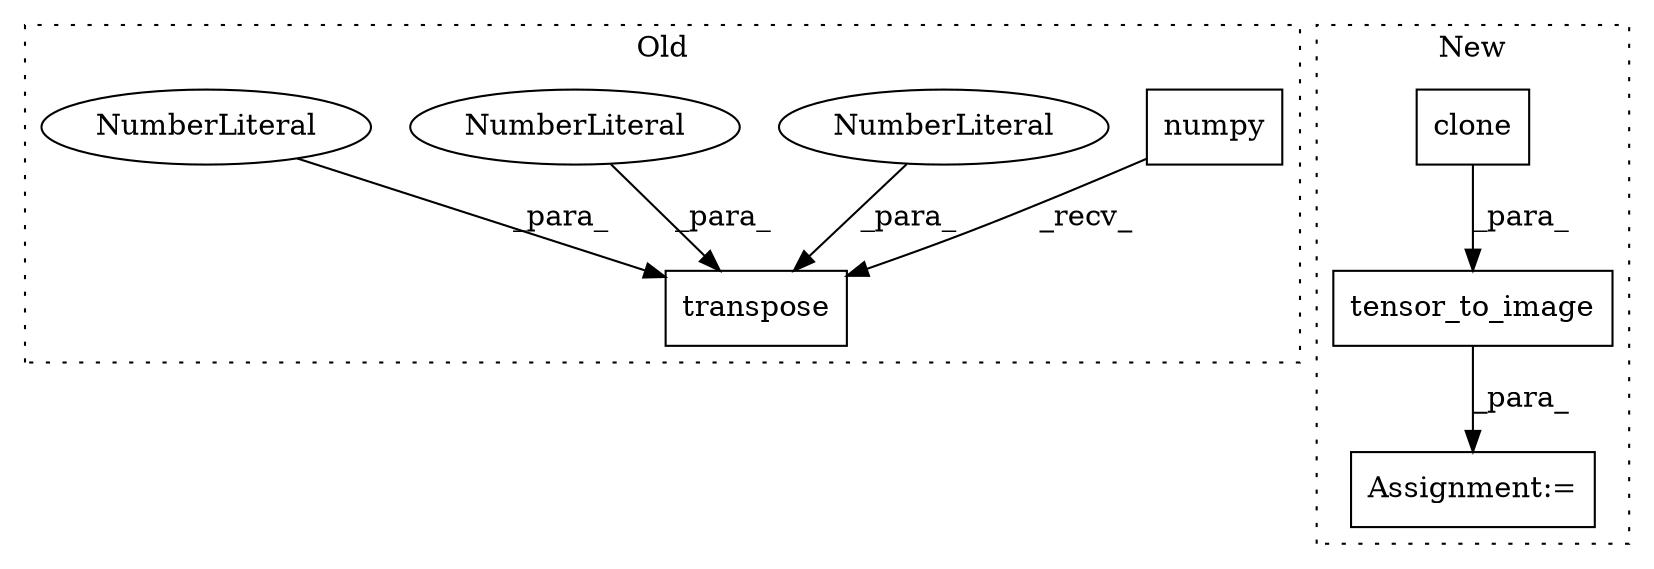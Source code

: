 digraph G {
subgraph cluster0 {
1 [label="numpy" a="32" s="643" l="7" shape="box"];
4 [label="transpose" a="32" s="651,666" l="10,1" shape="box"];
5 [label="NumberLiteral" a="34" s="665" l="1" shape="ellipse"];
6 [label="NumberLiteral" a="34" s="663" l="1" shape="ellipse"];
7 [label="NumberLiteral" a="34" s="661" l="1" shape="ellipse"];
label = "Old";
style="dotted";
}
subgraph cluster1 {
2 [label="tensor_to_image" a="32" s="521,549" l="16,1" shape="box"];
3 [label="clone" a="32" s="542" l="7" shape="box"];
8 [label="Assignment:=" a="7" s="513" l="1" shape="box"];
label = "New";
style="dotted";
}
1 -> 4 [label="_recv_"];
2 -> 8 [label="_para_"];
3 -> 2 [label="_para_"];
5 -> 4 [label="_para_"];
6 -> 4 [label="_para_"];
7 -> 4 [label="_para_"];
}
